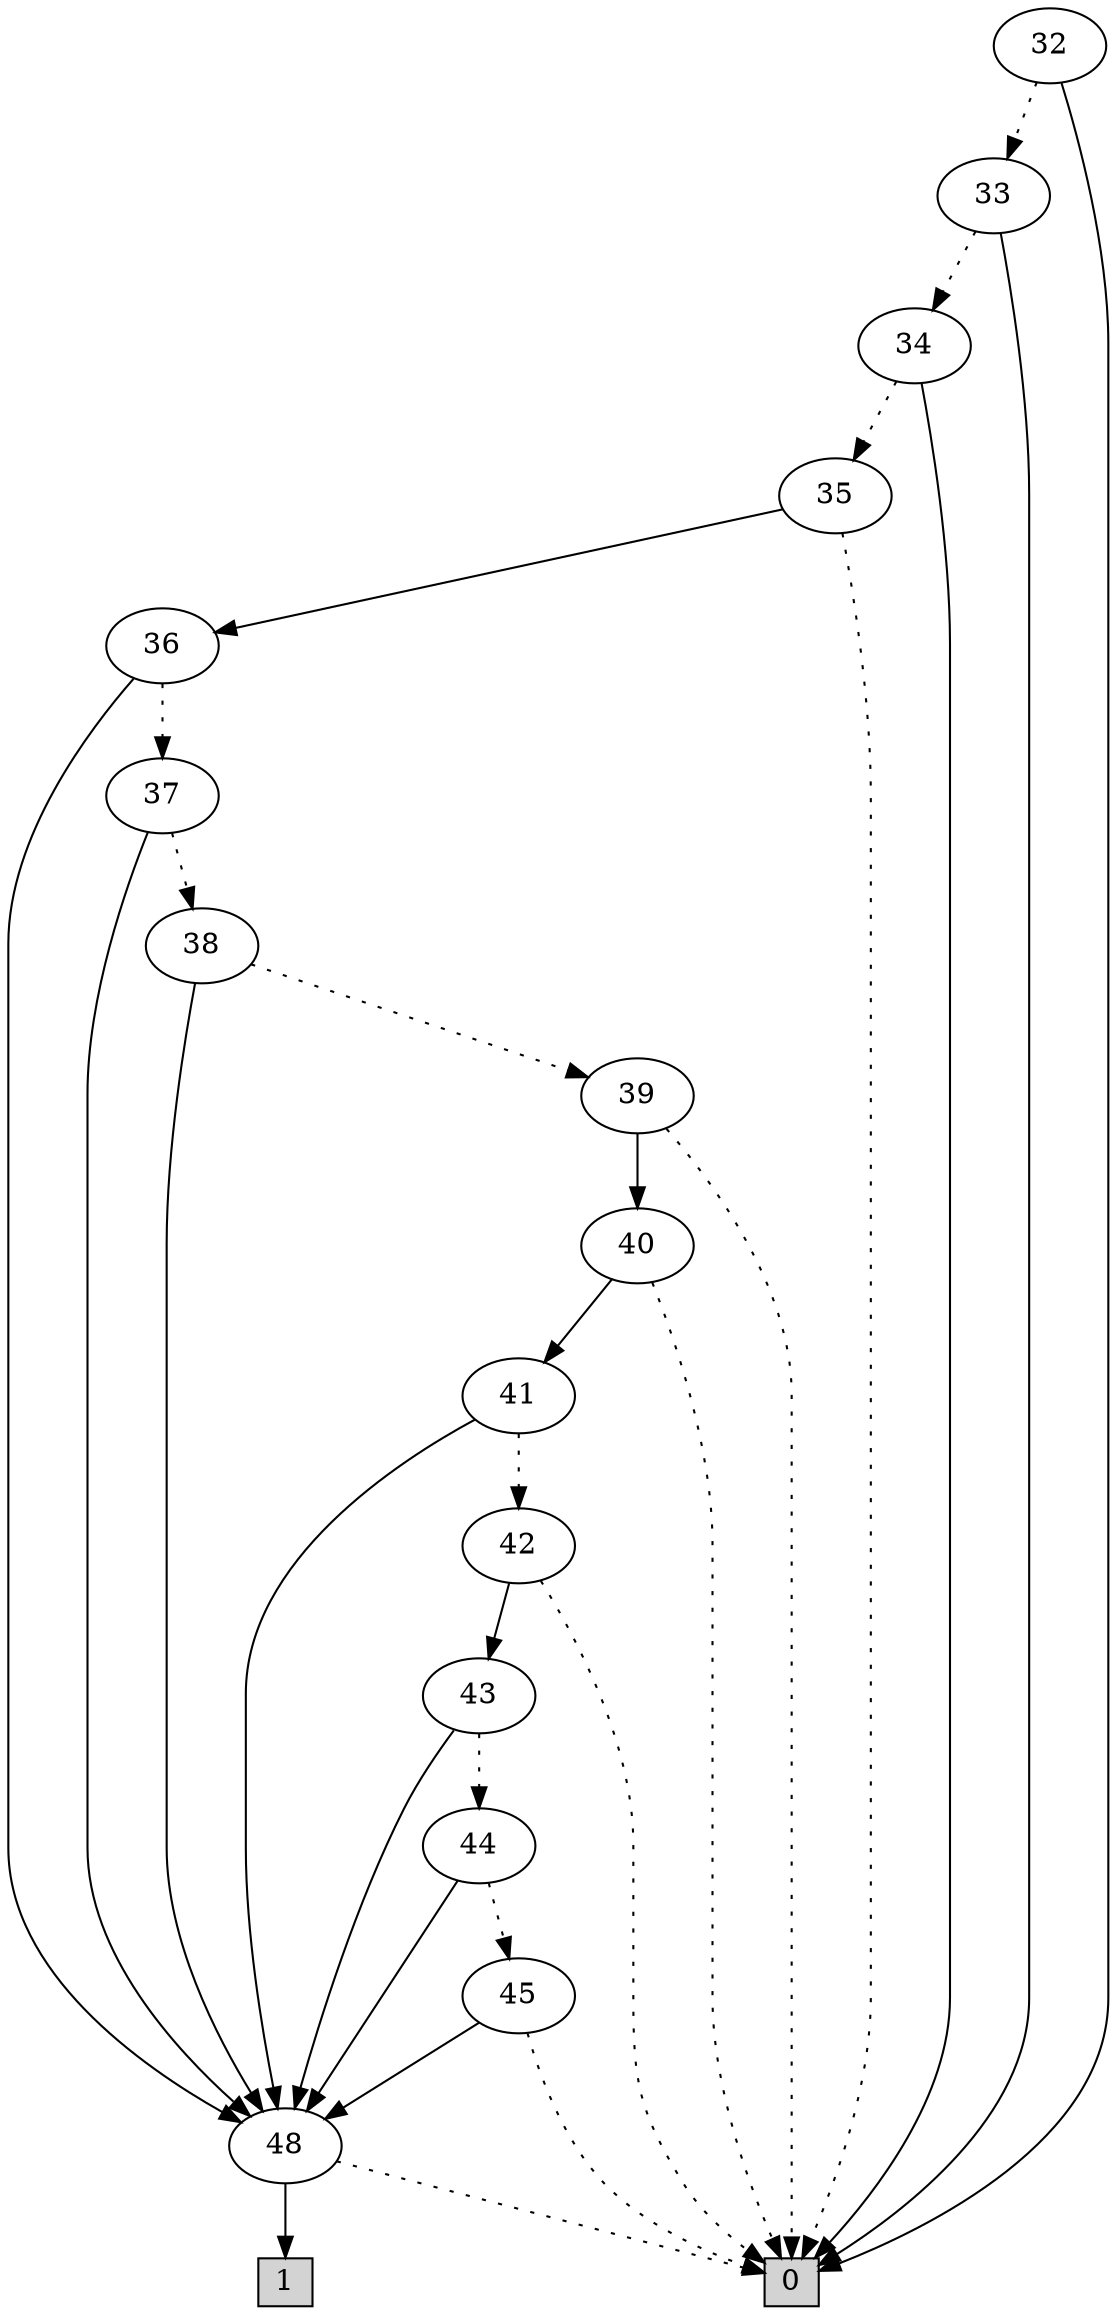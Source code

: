 digraph G {
0 [shape=box, label="0", style=filled, shape=box, height=0.3, width=0.3];
1 [shape=box, label="1", style=filled, shape=box, height=0.3, width=0.3];
1092 [label="32"];
1092 -> 1091 [style=dotted];
1092 -> 0 [style=filled];
1091 [label="33"];
1091 -> 409 [style=dotted];
1091 -> 0 [style=filled];
409 [label="34"];
409 -> 401 [style=dotted];
409 -> 0 [style=filled];
401 [label="35"];
401 -> 0 [style=dotted];
401 -> 390 [style=filled];
390 [label="36"];
390 -> 389 [style=dotted];
390 -> 98 [style=filled];
389 [label="37"];
389 -> 388 [style=dotted];
389 -> 98 [style=filled];
388 [label="38"];
388 -> 387 [style=dotted];
388 -> 98 [style=filled];
387 [label="39"];
387 -> 0 [style=dotted];
387 -> 386 [style=filled];
386 [label="40"];
386 -> 0 [style=dotted];
386 -> 385 [style=filled];
385 [label="41"];
385 -> 384 [style=dotted];
385 -> 98 [style=filled];
384 [label="42"];
384 -> 0 [style=dotted];
384 -> 383 [style=filled];
383 [label="43"];
383 -> 382 [style=dotted];
383 -> 98 [style=filled];
382 [label="44"];
382 -> 381 [style=dotted];
382 -> 98 [style=filled];
381 [label="45"];
381 -> 0 [style=dotted];
381 -> 98 [style=filled];
98 [label="48"];
98 -> 0 [style=dotted];
98 -> 1 [style=filled];
}
